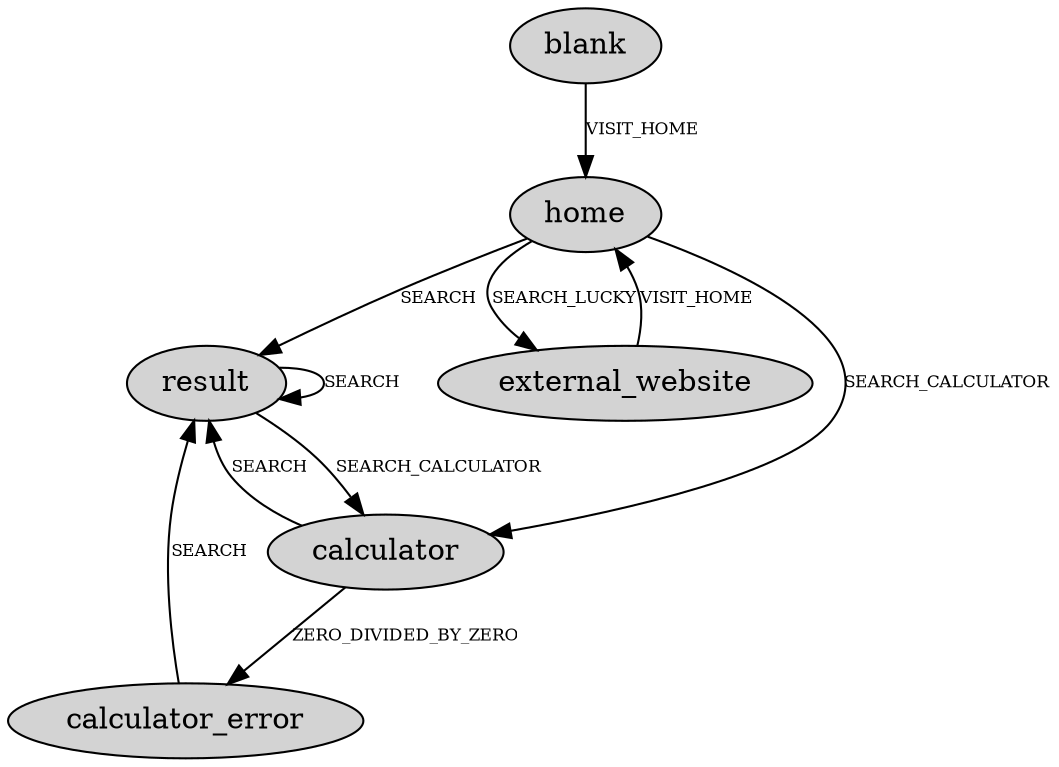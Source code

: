 digraph {

    node [style=filled]
    edge [fontsize=8]

    blank
    home
    result
    external_website
    calculator
    calculator_error
 
    blank -> home [label="VISIT_HOME"]
    home -> result [label="SEARCH"]
    home -> external_website [label="SEARCH_LUCKY"]
    home -> calculator [label="SEARCH_CALCULATOR"]
    result -> result [label="SEARCH"]
    result -> calculator [label="SEARCH_CALCULATOR"]
    external_website -> home [label="VISIT_HOME"]
    calculator -> calculator_error [label="ZERO_DIVIDED_BY_ZERO"]
    calculator -> result [label="SEARCH"]
    calculator_error -> result [label="SEARCH"]
}